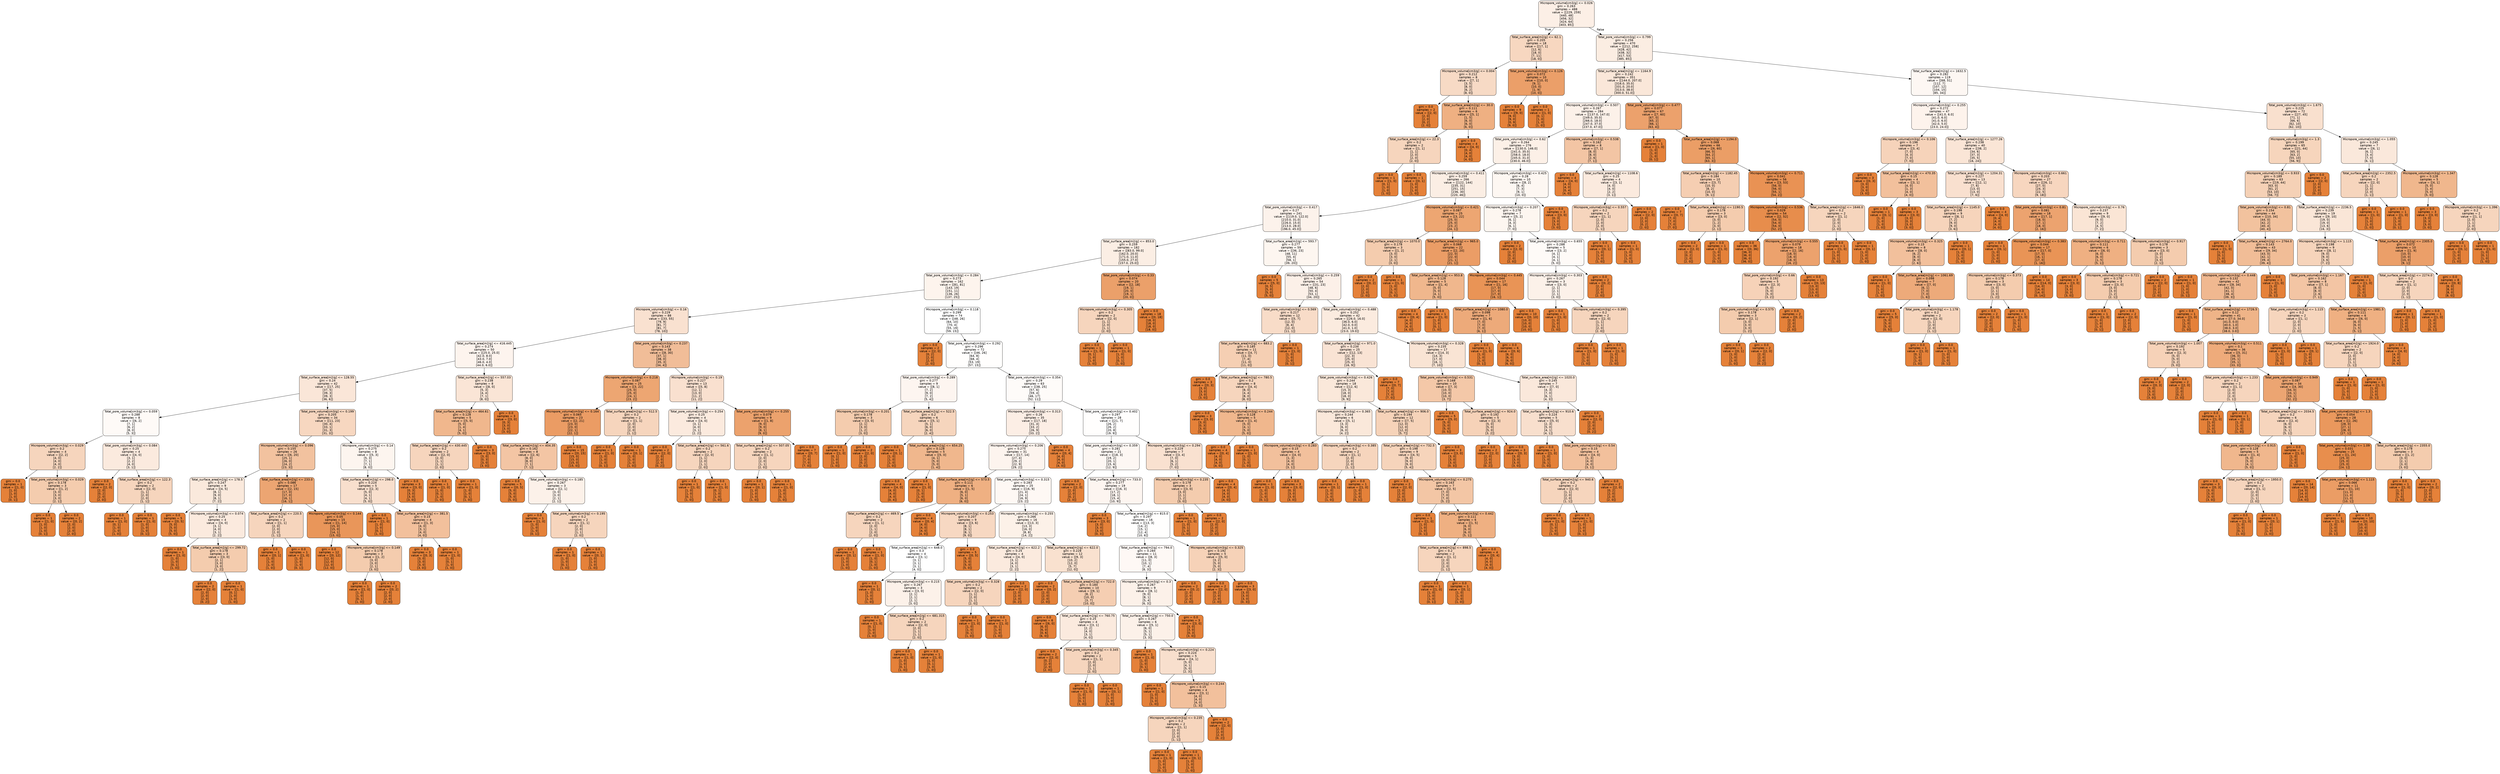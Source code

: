 digraph Tree {
node [shape=box, style="filled, rounded", color="black", fontname="helvetica"] ;
edge [fontname="helvetica"] ;
0 [label="Micropore_volume[cm3/g] <= 0.026\ngini = 0.263\nsamples = 488\nvalue = [[229, 259]\n[440, 48]\n[456, 32]\n[424, 64]\n[403, 85]]", fillcolor="#fcefe6"] ;
1 [label="Total_surface_area[m2/g] <= 62.1\ngini = 0.205\nsamples = 18\nvalue = [[17, 1]\n[12, 6]\n[18, 0]\n[7, 11]\n[18, 0]]", fillcolor="#f7d7c0"] ;
0 -> 1 [labeldistance=2.5, labelangle=45, headlabel="True"] ;
2 [label="Micropore_volume[cm3/g] <= 0.004\ngini = 0.212\nsamples = 8\nvalue = [[7, 1]\n[3, 5]\n[8, 0]\n[6, 2]\n[8, 0]]", fillcolor="#f7dac5"] ;
1 -> 2 ;
3 [label="gini = 0.0\nsamples = 2\nvalue = [[2, 0]\n[2, 0]\n[2, 0]\n[0, 2]\n[2, 0]]", fillcolor="#e58139"] ;
2 -> 3 ;
4 [label="Total_surface_area[m2/g] <= 30.0\ngini = 0.111\nsamples = 6\nvalue = [[5, 1]\n[1, 5]\n[6, 0]\n[6, 0]\n[6, 0]]", fillcolor="#efb082"] ;
2 -> 4 ;
5 [label="Total_surface_area[m2/g] <= 22.3\ngini = 0.2\nsamples = 2\nvalue = [[1, 1]\n[1, 1]\n[2, 0]\n[2, 0]\n[2, 0]]", fillcolor="#f6d5bd"] ;
4 -> 5 ;
6 [label="gini = 0.0\nsamples = 1\nvalue = [[1, 0]\n[0, 1]\n[1, 0]\n[1, 0]\n[1, 0]]", fillcolor="#e58139"] ;
5 -> 6 ;
7 [label="gini = 0.0\nsamples = 1\nvalue = [[0, 1]\n[1, 0]\n[1, 0]\n[1, 0]\n[1, 0]]", fillcolor="#e58139"] ;
5 -> 7 ;
8 [label="gini = 0.0\nsamples = 4\nvalue = [[4, 0]\n[0, 4]\n[4, 0]\n[4, 0]\n[4, 0]]", fillcolor="#e58139"] ;
4 -> 8 ;
9 [label="Total_pore_volume[cm3/g] <= 0.126\ngini = 0.072\nsamples = 10\nvalue = [[10, 0]\n[9, 1]\n[10, 0]\n[1, 9]\n[10, 0]]", fillcolor="#eb9f69"] ;
1 -> 9 ;
10 [label="gini = 0.0\nsamples = 9\nvalue = [[9, 0]\n[9, 0]\n[9, 0]\n[0, 9]\n[9, 0]]", fillcolor="#e58139"] ;
9 -> 10 ;
11 [label="gini = 0.0\nsamples = 1\nvalue = [[1, 0]\n[0, 1]\n[1, 0]\n[1, 0]\n[1, 0]]", fillcolor="#e58139"] ;
9 -> 11 ;
12 [label="Total_pore_volume[cm3/g] <= 0.799\ngini = 0.256\nsamples = 470\nvalue = [[212, 258]\n[428, 42]\n[438, 32]\n[417, 53]\n[385, 85]]", fillcolor="#fbede2"] ;
0 -> 12 [labeldistance=2.5, labelangle=-45, headlabel="False"] ;
13 [label="Total_surface_area[m2/g] <= 1164.9\ngini = 0.242\nsamples = 351\nvalue = [[144.0, 207.0]\n[316.0, 35.0]\n[331.0, 20.0]\n[313.0, 38.0]\n[300.0, 51.0]]", fillcolor="#fae7d9"] ;
12 -> 13 ;
14 [label="Micropore_volume[cm3/g] <= 0.507\ngini = 0.267\nsamples = 284\nvalue = [[137.0, 147.0]\n[249.0, 35.0]\n[266.0, 18.0]\n[247.0, 37.0]\n[237.0, 47.0]]", fillcolor="#fcf1e9"] ;
13 -> 14 ;
15 [label="Total_pore_volume[cm3/g] <= 0.62\ngini = 0.264\nsamples = 276\nvalue = [[130.0, 146.0]\n[241.0, 35.0]\n[258.0, 18.0]\n[245.0, 31.0]\n[230.0, 46.0]]", fillcolor="#fcf0e7"] ;
14 -> 15 ;
16 [label="Micropore_volume[cm3/g] <= 0.411\ngini = 0.259\nsamples = 266\nvalue = [[122, 144]\n[235, 31]\n[251, 15]\n[236, 30]\n[220, 46]]", fillcolor="#fbeee4"] ;
15 -> 16 ;
17 [label="Total_pore_volume[cm3/g] <= 0.417\ngini = 0.27\nsamples = 241\nvalue = [[119.0, 122.0]\n[210.0, 31.0]\n[226.0, 15.0]\n[213.0, 28.0]\n[196.0, 45.0]]", fillcolor="#fcf2eb"] ;
16 -> 17 ;
18 [label="Total_surface_area[m2/g] <= 853.0\ngini = 0.259\nsamples = 182\nvalue = [[83.0, 99.0]\n[162.0, 20.0]\n[171.0, 11.0]\n[155.0, 27.0]\n[157.0, 25.0]]", fillcolor="#fbeee4"] ;
17 -> 18 ;
19 [label="Total_pore_volume[cm3/g] <= 0.284\ngini = 0.273\nsamples = 162\nvalue = [[81, 81]\n[143, 19]\n[151, 11]\n[136, 26]\n[137, 25]]", fillcolor="#fdf4ed"] ;
18 -> 19 ;
20 [label="Micropore_volume[cm3/g] <= 0.16\ngini = 0.229\nsamples = 88\nvalue = [[33, 55]\n[79, 9]\n[81, 7]\n[81, 7]\n[78, 10]]", fillcolor="#f9e1d0"] ;
19 -> 20 ;
21 [label="Total_surface_area[m2/g] <= 416.445\ngini = 0.274\nsamples = 50\nvalue = [[25.0, 25.0]\n[42.0, 8.0]\n[43.0, 7.0]\n[46.0, 4.0]\n[44.0, 6.0]]", fillcolor="#fdf4ee"] ;
20 -> 21 ;
22 [label="Total_surface_area[m2/g] <= 128.55\ngini = 0.24\nsamples = 42\nvalue = [[17, 25]\n[37, 5]\n[39, 3]\n[39, 3]\n[36, 6]]", fillcolor="#fae6d8"] ;
21 -> 22 ;
23 [label="Total_pore_volume[cm3/g] <= 0.059\ngini = 0.288\nsamples = 8\nvalue = [[6, 2]\n[7, 1]\n[6, 2]\n[8, 0]\n[5, 3]]", fillcolor="#fefaf7"] ;
22 -> 23 ;
24 [label="Micropore_volume[cm3/g] <= 0.029\ngini = 0.2\nsamples = 4\nvalue = [[2, 2]\n[4, 0]\n[4, 0]\n[4, 0]\n[2, 2]]", fillcolor="#f6d5bd"] ;
23 -> 24 ;
25 [label="gini = 0.0\nsamples = 1\nvalue = [[1, 0]\n[1, 0]\n[1, 0]\n[1, 0]\n[0, 1]]", fillcolor="#e58139"] ;
24 -> 25 ;
26 [label="Total_pore_volume[cm3/g] <= 0.029\ngini = 0.178\nsamples = 3\nvalue = [[1, 2]\n[3, 0]\n[3, 0]\n[3, 0]\n[2, 1]]", fillcolor="#f4ccae"] ;
24 -> 26 ;
27 [label="gini = 0.0\nsamples = 1\nvalue = [[1, 0]\n[1, 0]\n[1, 0]\n[1, 0]\n[0, 1]]", fillcolor="#e58139"] ;
26 -> 27 ;
28 [label="gini = 0.0\nsamples = 2\nvalue = [[0, 2]\n[2, 0]\n[2, 0]\n[2, 0]\n[2, 0]]", fillcolor="#e58139"] ;
26 -> 28 ;
29 [label="Total_pore_volume[cm3/g] <= 0.084\ngini = 0.25\nsamples = 4\nvalue = [[4, 0]\n[3, 1]\n[2, 2]\n[4, 0]\n[3, 1]]", fillcolor="#fbeade"] ;
23 -> 29 ;
30 [label="gini = 0.0\nsamples = 2\nvalue = [[2, 0]\n[2, 0]\n[0, 2]\n[2, 0]\n[2, 0]]", fillcolor="#e58139"] ;
29 -> 30 ;
31 [label="Total_surface_area[m2/g] <= 122.3\ngini = 0.2\nsamples = 2\nvalue = [[2, 0]\n[1, 1]\n[2, 0]\n[2, 0]\n[1, 1]]", fillcolor="#f6d5bd"] ;
29 -> 31 ;
32 [label="gini = 0.0\nsamples = 1\nvalue = [[1, 0]\n[0, 1]\n[1, 0]\n[1, 0]\n[1, 0]]", fillcolor="#e58139"] ;
31 -> 32 ;
33 [label="gini = 0.0\nsamples = 1\nvalue = [[1, 0]\n[1, 0]\n[1, 0]\n[1, 0]\n[0, 1]]", fillcolor="#e58139"] ;
31 -> 33 ;
34 [label="Total_pore_volume[cm3/g] <= 0.199\ngini = 0.205\nsamples = 34\nvalue = [[11, 23]\n[30, 4]\n[33, 1]\n[31, 3]\n[31, 3]]", fillcolor="#f7d7c0"] ;
22 -> 34 ;
35 [label="Micropore_volume[cm3/g] <= 0.096\ngini = 0.155\nsamples = 26\nvalue = [[6, 20]\n[25, 1]\n[26, 0]\n[24, 2]\n[23, 3]]", fillcolor="#f2c29f"] ;
34 -> 35 ;
36 [label="Total_surface_area[m2/g] <= 178.5\ngini = 0.247\nsamples = 9\nvalue = [[4, 5]\n[8, 1]\n[9, 0]\n[8, 1]\n[7, 2]]", fillcolor="#fae9dc"] ;
35 -> 36 ;
37 [label="gini = 0.0\nsamples = 5\nvalue = [[0, 5]\n[5, 0]\n[5, 0]\n[5, 0]\n[5, 0]]", fillcolor="#e58139"] ;
36 -> 37 ;
38 [label="Micropore_volume[cm3/g] <= 0.074\ngini = 0.25\nsamples = 4\nvalue = [[4, 0]\n[3, 1]\n[4, 0]\n[3, 1]\n[2, 2]]", fillcolor="#fbeade"] ;
36 -> 38 ;
39 [label="gini = 0.0\nsamples = 1\nvalue = [[1, 0]\n[1, 0]\n[1, 0]\n[0, 1]\n[1, 0]]", fillcolor="#e58139"] ;
38 -> 39 ;
40 [label="Total_surface_area[m2/g] <= 299.72\ngini = 0.178\nsamples = 3\nvalue = [[3, 0]\n[2, 1]\n[3, 0]\n[3, 0]\n[1, 2]]", fillcolor="#f4ccae"] ;
38 -> 40 ;
41 [label="gini = 0.0\nsamples = 2\nvalue = [[2, 0]\n[2, 0]\n[2, 0]\n[2, 0]\n[0, 2]]", fillcolor="#e58139"] ;
40 -> 41 ;
42 [label="gini = 0.0\nsamples = 1\nvalue = [[1, 0]\n[0, 1]\n[1, 0]\n[1, 0]\n[1, 0]]", fillcolor="#e58139"] ;
40 -> 42 ;
43 [label="Total_surface_area[m2/g] <= 233.0\ngini = 0.086\nsamples = 17\nvalue = [[2, 15]\n[17, 0]\n[17, 0]\n[16, 1]\n[16, 1]]", fillcolor="#eca572"] ;
35 -> 43 ;
44 [label="Total_surface_area[m2/g] <= 220.5\ngini = 0.2\nsamples = 2\nvalue = [[1, 1]\n[2, 0]\n[2, 0]\n[2, 0]\n[1, 1]]", fillcolor="#f6d5bd"] ;
43 -> 44 ;
45 [label="gini = 0.0\nsamples = 1\nvalue = [[0, 1]\n[1, 0]\n[1, 0]\n[1, 0]\n[1, 0]]", fillcolor="#e58139"] ;
44 -> 45 ;
46 [label="gini = 0.0\nsamples = 1\nvalue = [[1, 0]\n[1, 0]\n[1, 0]\n[1, 0]\n[0, 1]]", fillcolor="#e58139"] ;
44 -> 46 ;
47 [label="Micropore_volume[cm3/g] <= 0.144\ngini = 0.05\nsamples = 15\nvalue = [[1, 14]\n[15, 0]\n[15, 0]\n[14, 1]\n[15, 0]]", fillcolor="#e9965a"] ;
43 -> 47 ;
48 [label="gini = 0.0\nsamples = 12\nvalue = [[0, 12]\n[12, 0]\n[12, 0]\n[12, 0]\n[12, 0]]", fillcolor="#e58139"] ;
47 -> 48 ;
49 [label="Micropore_volume[cm3/g] <= 0.149\ngini = 0.178\nsamples = 3\nvalue = [[1, 2]\n[3, 0]\n[3, 0]\n[2, 1]\n[3, 0]]", fillcolor="#f4ccae"] ;
47 -> 49 ;
50 [label="gini = 0.0\nsamples = 1\nvalue = [[1, 0]\n[1, 0]\n[1, 0]\n[0, 1]\n[1, 0]]", fillcolor="#e58139"] ;
49 -> 50 ;
51 [label="gini = 0.0\nsamples = 2\nvalue = [[0, 2]\n[2, 0]\n[2, 0]\n[2, 0]\n[2, 0]]", fillcolor="#e58139"] ;
49 -> 51 ;
52 [label="Micropore_volume[cm3/g] <= 0.14\ngini = 0.275\nsamples = 8\nvalue = [[5, 3]\n[5, 3]\n[7, 1]\n[7, 1]\n[8, 0]]", fillcolor="#fdf5ef"] ;
34 -> 52 ;
53 [label="Total_surface_area[m2/g] <= 298.0\ngini = 0.224\nsamples = 5\nvalue = [[2, 3]\n[5, 0]\n[4, 1]\n[4, 1]\n[5, 0]]", fillcolor="#f8dfcd"] ;
52 -> 53 ;
54 [label="gini = 0.0\nsamples = 1\nvalue = [[1, 0]\n[1, 0]\n[1, 0]\n[0, 1]\n[1, 0]]", fillcolor="#e58139"] ;
53 -> 54 ;
55 [label="Total_surface_area[m2/g] <= 381.5\ngini = 0.15\nsamples = 4\nvalue = [[1, 3]\n[4, 0]\n[3, 1]\n[4, 0]\n[4, 0]]", fillcolor="#f2c09c"] ;
53 -> 55 ;
56 [label="gini = 0.0\nsamples = 3\nvalue = [[0, 3]\n[3, 0]\n[3, 0]\n[3, 0]\n[3, 0]]", fillcolor="#e58139"] ;
55 -> 56 ;
57 [label="gini = 0.0\nsamples = 1\nvalue = [[1, 0]\n[1, 0]\n[0, 1]\n[1, 0]\n[1, 0]]", fillcolor="#e58139"] ;
55 -> 57 ;
58 [label="gini = 0.0\nsamples = 3\nvalue = [[3, 0]\n[0, 3]\n[3, 0]\n[3, 0]\n[3, 0]]", fillcolor="#e58139"] ;
52 -> 58 ;
59 [label="Total_surface_area[m2/g] <= 557.03\ngini = 0.238\nsamples = 8\nvalue = [[8, 0]\n[5, 3]\n[4, 4]\n[7, 1]\n[8, 0]]", fillcolor="#fae5d6"] ;
21 -> 59 ;
60 [label="Total_surface_area[m2/g] <= 464.61\ngini = 0.128\nsamples = 5\nvalue = [[5, 0]\n[5, 0]\n[1, 4]\n[4, 1]\n[5, 0]]", fillcolor="#f0b78d"] ;
59 -> 60 ;
61 [label="Total_surface_area[m2/g] <= 430.445\ngini = 0.2\nsamples = 2\nvalue = [[2, 0]\n[2, 0]\n[1, 1]\n[1, 1]\n[2, 0]]", fillcolor="#f6d5bd"] ;
60 -> 61 ;
62 [label="gini = 0.0\nsamples = 1\nvalue = [[1, 0]\n[1, 0]\n[0, 1]\n[1, 0]\n[1, 0]]", fillcolor="#e58139"] ;
61 -> 62 ;
63 [label="gini = 0.0\nsamples = 1\nvalue = [[1, 0]\n[1, 0]\n[1, 0]\n[0, 1]\n[1, 0]]", fillcolor="#e58139"] ;
61 -> 63 ;
64 [label="gini = 0.0\nsamples = 3\nvalue = [[3, 0]\n[3, 0]\n[0, 3]\n[3, 0]\n[3, 0]]", fillcolor="#e58139"] ;
60 -> 64 ;
65 [label="gini = 0.0\nsamples = 3\nvalue = [[3, 0]\n[0, 3]\n[3, 0]\n[3, 0]\n[3, 0]]", fillcolor="#e58139"] ;
59 -> 65 ;
66 [label="Total_pore_volume[cm3/g] <= 0.237\ngini = 0.143\nsamples = 38\nvalue = [[8, 30]\n[37, 1]\n[38, 0]\n[35, 3]\n[34, 4]]", fillcolor="#f1bd98"] ;
20 -> 66 ;
67 [label="Micropore_volume[cm3/g] <= 0.218\ngini = 0.087\nsamples = 25\nvalue = [[3, 22]\n[25, 0]\n[25, 0]\n[24, 1]\n[23, 2]]", fillcolor="#eda672"] ;
66 -> 67 ;
68 [label="Micropore_volume[cm3/g] <= 0.164\ngini = 0.065\nsamples = 23\nvalue = [[2, 21]\n[23, 0]\n[23, 0]\n[22, 1]\n[22, 1]]", fillcolor="#eb9c64"] ;
67 -> 68 ;
69 [label="Total_surface_area[m2/g] <= 404.35\ngini = 0.162\nsamples = 8\nvalue = [[2, 6]\n[8, 0]\n[8, 0]\n[7, 1]\n[7, 1]]", fillcolor="#f3c5a4"] ;
68 -> 69 ;
70 [label="gini = 0.0\nsamples = 5\nvalue = [[0, 5]\n[5, 0]\n[5, 0]\n[5, 0]\n[5, 0]]", fillcolor="#e58139"] ;
69 -> 70 ;
71 [label="Total_pore_volume[cm3/g] <= 0.185\ngini = 0.267\nsamples = 3\nvalue = [[2, 1]\n[3, 0]\n[3, 0]\n[2, 1]\n[2, 1]]", fillcolor="#fcf1e9"] ;
69 -> 71 ;
72 [label="gini = 0.0\nsamples = 1\nvalue = [[1, 0]\n[1, 0]\n[1, 0]\n[1, 0]\n[0, 1]]", fillcolor="#e58139"] ;
71 -> 72 ;
73 [label="Total_pore_volume[cm3/g] <= 0.195\ngini = 0.2\nsamples = 2\nvalue = [[1, 1]\n[2, 0]\n[2, 0]\n[1, 1]\n[2, 0]]", fillcolor="#f6d5bd"] ;
71 -> 73 ;
74 [label="gini = 0.0\nsamples = 1\nvalue = [[1, 0]\n[1, 0]\n[1, 0]\n[0, 1]\n[1, 0]]", fillcolor="#e58139"] ;
73 -> 74 ;
75 [label="gini = 0.0\nsamples = 1\nvalue = [[0, 1]\n[1, 0]\n[1, 0]\n[1, 0]\n[1, 0]]", fillcolor="#e58139"] ;
73 -> 75 ;
76 [label="gini = 0.0\nsamples = 15\nvalue = [[0, 15]\n[15, 0]\n[15, 0]\n[15, 0]\n[15, 0]]", fillcolor="#e58139"] ;
68 -> 76 ;
77 [label="Total_surface_area[m2/g] <= 512.5\ngini = 0.2\nsamples = 2\nvalue = [[1, 1]\n[2, 0]\n[2, 0]\n[2, 0]\n[1, 1]]", fillcolor="#f6d5bd"] ;
67 -> 77 ;
78 [label="gini = 0.0\nsamples = 1\nvalue = [[1, 0]\n[1, 0]\n[1, 0]\n[1, 0]\n[0, 1]]", fillcolor="#e58139"] ;
77 -> 78 ;
79 [label="gini = 0.0\nsamples = 1\nvalue = [[0, 1]\n[1, 0]\n[1, 0]\n[1, 0]\n[1, 0]]", fillcolor="#e58139"] ;
77 -> 79 ;
80 [label="Micropore_volume[cm3/g] <= 0.19\ngini = 0.227\nsamples = 13\nvalue = [[5, 8]\n[12, 1]\n[13, 0]\n[11, 2]\n[11, 2]]", fillcolor="#f9e0cf"] ;
66 -> 80 ;
81 [label="Total_pore_volume[cm3/g] <= 0.254\ngini = 0.25\nsamples = 4\nvalue = [[4, 0]\n[3, 1]\n[4, 0]\n[3, 1]\n[2, 2]]", fillcolor="#fbeade"] ;
80 -> 81 ;
82 [label="gini = 0.0\nsamples = 2\nvalue = [[2, 0]\n[2, 0]\n[2, 0]\n[2, 0]\n[0, 2]]", fillcolor="#e58139"] ;
81 -> 82 ;
83 [label="Total_surface_area[m2/g] <= 561.6\ngini = 0.2\nsamples = 2\nvalue = [[2, 0]\n[1, 1]\n[2, 0]\n[1, 1]\n[2, 0]]", fillcolor="#f6d5bd"] ;
81 -> 83 ;
84 [label="gini = 0.0\nsamples = 1\nvalue = [[1, 0]\n[1, 0]\n[1, 0]\n[0, 1]\n[1, 0]]", fillcolor="#e58139"] ;
83 -> 84 ;
85 [label="gini = 0.0\nsamples = 1\nvalue = [[1, 0]\n[0, 1]\n[1, 0]\n[1, 0]\n[1, 0]]", fillcolor="#e58139"] ;
83 -> 85 ;
86 [label="Total_pore_volume[cm3/g] <= 0.255\ngini = 0.079\nsamples = 9\nvalue = [[1, 8]\n[9, 0]\n[9, 0]\n[8, 1]\n[9, 0]]", fillcolor="#eca26d"] ;
80 -> 86 ;
87 [label="Total_surface_area[m2/g] <= 507.05\ngini = 0.2\nsamples = 2\nvalue = [[1, 1]\n[2, 0]\n[2, 0]\n[1, 1]\n[2, 0]]", fillcolor="#f6d5bd"] ;
86 -> 87 ;
88 [label="gini = 0.0\nsamples = 1\nvalue = [[0, 1]\n[1, 0]\n[1, 0]\n[1, 0]\n[1, 0]]", fillcolor="#e58139"] ;
87 -> 88 ;
89 [label="gini = 0.0\nsamples = 1\nvalue = [[1, 0]\n[1, 0]\n[1, 0]\n[0, 1]\n[1, 0]]", fillcolor="#e58139"] ;
87 -> 89 ;
90 [label="gini = 0.0\nsamples = 7\nvalue = [[0, 7]\n[7, 0]\n[7, 0]\n[7, 0]\n[7, 0]]", fillcolor="#e58139"] ;
86 -> 90 ;
91 [label="Micropore_volume[cm3/g] <= 0.118\ngini = 0.299\nsamples = 74\nvalue = [[48, 26]\n[64, 10]\n[70, 4]\n[55, 19]\n[59, 15]]", fillcolor="#ffffff"] ;
19 -> 91 ;
92 [label="gini = 0.0\nsamples = 2\nvalue = [[2, 0]\n[0, 2]\n[2, 0]\n[2, 0]\n[2, 0]]", fillcolor="#e58139"] ;
91 -> 92 ;
93 [label="Total_pore_volume[cm3/g] <= 0.292\ngini = 0.296\nsamples = 72\nvalue = [[46, 26]\n[64, 8]\n[68, 4]\n[53, 19]\n[57, 15]]", fillcolor="#fffefd"] ;
91 -> 93 ;
94 [label="Total_pore_volume[cm3/g] <= 0.289\ngini = 0.277\nsamples = 9\nvalue = [[8, 1]\n[7, 2]\n[9, 0]\n[7, 2]\n[5, 4]]", fillcolor="#fdf5f0"] ;
93 -> 94 ;
95 [label="Micropore_volume[cm3/g] <= 0.201\ngini = 0.178\nsamples = 3\nvalue = [[3, 0]\n[2, 1]\n[3, 0]\n[1, 2]\n[3, 0]]", fillcolor="#f4ccae"] ;
94 -> 95 ;
96 [label="gini = 0.0\nsamples = 1\nvalue = [[1, 0]\n[0, 1]\n[1, 0]\n[1, 0]\n[1, 0]]", fillcolor="#e58139"] ;
95 -> 96 ;
97 [label="gini = 0.0\nsamples = 2\nvalue = [[2, 0]\n[2, 0]\n[2, 0]\n[0, 2]\n[2, 0]]", fillcolor="#e58139"] ;
95 -> 97 ;
98 [label="Total_surface_area[m2/g] <= 522.5\ngini = 0.2\nsamples = 6\nvalue = [[5, 1]\n[5, 1]\n[6, 0]\n[6, 0]\n[2, 4]]", fillcolor="#f6d5bd"] ;
94 -> 98 ;
99 [label="gini = 0.0\nsamples = 1\nvalue = [[0, 1]\n[1, 0]\n[1, 0]\n[1, 0]\n[1, 0]]", fillcolor="#e58139"] ;
98 -> 99 ;
100 [label="Total_surface_area[m2/g] <= 654.25\ngini = 0.128\nsamples = 5\nvalue = [[5, 0]\n[4, 1]\n[5, 0]\n[5, 0]\n[1, 4]]", fillcolor="#f0b78d"] ;
98 -> 100 ;
101 [label="gini = 0.0\nsamples = 4\nvalue = [[4, 0]\n[4, 0]\n[4, 0]\n[4, 0]\n[0, 4]]", fillcolor="#e58139"] ;
100 -> 101 ;
102 [label="gini = 0.0\nsamples = 1\nvalue = [[1, 0]\n[0, 1]\n[1, 0]\n[1, 0]\n[1, 0]]", fillcolor="#e58139"] ;
100 -> 102 ;
103 [label="Total_pore_volume[cm3/g] <= 0.354\ngini = 0.29\nsamples = 63\nvalue = [[38, 25]\n[57, 6]\n[59, 4]\n[46, 17]\n[52, 11]]", fillcolor="#fefbf9"] ;
93 -> 103 ;
104 [label="Micropore_volume[cm3/g] <= 0.313\ngini = 0.26\nsamples = 35\nvalue = [[17, 18]\n[31, 4]\n[33, 2]\n[26, 9]\n[33, 2]]", fillcolor="#fceee5"] ;
103 -> 104 ;
105 [label="Micropore_volume[cm3/g] <= 0.206\ngini = 0.275\nsamples = 31\nvalue = [[17, 14]\n[27, 4]\n[29, 2]\n[22, 9]\n[29, 2]]", fillcolor="#fdf4ee"] ;
104 -> 105 ;
106 [label="Total_surface_area[m2/g] <= 573.5\ngini = 0.111\nsamples = 6\nvalue = [[1, 5]\n[6, 0]\n[5, 1]\n[6, 0]\n[6, 0]]", fillcolor="#efb082"] ;
105 -> 106 ;
107 [label="Total_surface_area[m2/g] <= 469.5\ngini = 0.2\nsamples = 2\nvalue = [[1, 1]\n[2, 0]\n[1, 1]\n[2, 0]\n[2, 0]]", fillcolor="#f6d5bd"] ;
106 -> 107 ;
108 [label="gini = 0.0\nsamples = 1\nvalue = [[0, 1]\n[1, 0]\n[1, 0]\n[1, 0]\n[1, 0]]", fillcolor="#e58139"] ;
107 -> 108 ;
109 [label="gini = 0.0\nsamples = 1\nvalue = [[1, 0]\n[1, 0]\n[0, 1]\n[1, 0]\n[1, 0]]", fillcolor="#e58139"] ;
107 -> 109 ;
110 [label="gini = 0.0\nsamples = 4\nvalue = [[0, 4]\n[4, 0]\n[4, 0]\n[4, 0]\n[4, 0]]", fillcolor="#e58139"] ;
106 -> 110 ;
111 [label="Total_pore_volume[cm3/g] <= 0.315\ngini = 0.283\nsamples = 25\nvalue = [[16, 9]\n[21, 4]\n[24, 1]\n[16, 9]\n[23, 2]]", fillcolor="#fef8f4"] ;
105 -> 111 ;
112 [label="Micropore_volume[cm3/g] <= 0.253\ngini = 0.207\nsamples = 9\nvalue = [[3, 6]\n[8, 1]\n[8, 1]\n[8, 1]\n[9, 0]]", fillcolor="#f7d8c2"] ;
111 -> 112 ;
113 [label="Total_surface_area[m2/g] <= 648.0\ngini = 0.3\nsamples = 4\nvalue = [[3, 1]\n[3, 1]\n[3, 1]\n[3, 1]\n[4, 0]]", fillcolor="#ffffff"] ;
112 -> 113 ;
114 [label="gini = 0.0\nsamples = 1\nvalue = [[0, 1]\n[1, 0]\n[1, 0]\n[1, 0]\n[1, 0]]", fillcolor="#e58139"] ;
113 -> 114 ;
115 [label="Micropore_volume[cm3/g] <= 0.215\ngini = 0.267\nsamples = 3\nvalue = [[3, 0]\n[2, 1]\n[2, 1]\n[2, 1]\n[3, 0]]", fillcolor="#fcf1e9"] ;
113 -> 115 ;
116 [label="gini = 0.0\nsamples = 1\nvalue = [[1, 0]\n[0, 1]\n[1, 0]\n[1, 0]\n[1, 0]]", fillcolor="#e58139"] ;
115 -> 116 ;
117 [label="Total_surface_area[m2/g] <= 681.315\ngini = 0.2\nsamples = 2\nvalue = [[2, 0]\n[2, 0]\n[1, 1]\n[1, 1]\n[2, 0]]", fillcolor="#f6d5bd"] ;
115 -> 117 ;
118 [label="gini = 0.0\nsamples = 1\nvalue = [[1, 0]\n[1, 0]\n[1, 0]\n[0, 1]\n[1, 0]]", fillcolor="#e58139"] ;
117 -> 118 ;
119 [label="gini = 0.0\nsamples = 1\nvalue = [[1, 0]\n[1, 0]\n[0, 1]\n[1, 0]\n[1, 0]]", fillcolor="#e58139"] ;
117 -> 119 ;
120 [label="gini = 0.0\nsamples = 5\nvalue = [[0, 5]\n[5, 0]\n[5, 0]\n[5, 0]\n[5, 0]]", fillcolor="#e58139"] ;
112 -> 120 ;
121 [label="Micropore_volume[cm3/g] <= 0.255\ngini = 0.266\nsamples = 16\nvalue = [[13, 3]\n[13, 3]\n[16, 0]\n[8, 8]\n[14, 2]]", fillcolor="#fcf1e8"] ;
111 -> 121 ;
122 [label="Total_surface_area[m2/g] <= 622.2\ngini = 0.25\nsamples = 4\nvalue = [[4, 0]\n[3, 1]\n[4, 0]\n[3, 1]\n[2, 2]]", fillcolor="#fbeade"] ;
121 -> 122 ;
123 [label="Total_pore_volume[cm3/g] <= 0.328\ngini = 0.2\nsamples = 2\nvalue = [[2, 0]\n[1, 1]\n[2, 0]\n[1, 1]\n[2, 0]]", fillcolor="#f6d5bd"] ;
122 -> 123 ;
124 [label="gini = 0.0\nsamples = 1\nvalue = [[1, 0]\n[1, 0]\n[1, 0]\n[0, 1]\n[1, 0]]", fillcolor="#e58139"] ;
123 -> 124 ;
125 [label="gini = 0.0\nsamples = 1\nvalue = [[1, 0]\n[0, 1]\n[1, 0]\n[1, 0]\n[1, 0]]", fillcolor="#e58139"] ;
123 -> 125 ;
126 [label="gini = 0.0\nsamples = 2\nvalue = [[2, 0]\n[2, 0]\n[2, 0]\n[2, 0]\n[0, 2]]", fillcolor="#e58139"] ;
122 -> 126 ;
127 [label="Total_surface_area[m2/g] <= 622.0\ngini = 0.228\nsamples = 12\nvalue = [[9, 3]\n[10, 2]\n[12, 0]\n[5, 7]\n[12, 0]]", fillcolor="#f9e1cf"] ;
121 -> 127 ;
128 [label="gini = 0.0\nsamples = 2\nvalue = [[0, 2]\n[2, 0]\n[2, 0]\n[2, 0]\n[2, 0]]", fillcolor="#e58139"] ;
127 -> 128 ;
129 [label="Total_surface_area[m2/g] <= 722.0\ngini = 0.184\nsamples = 10\nvalue = [[9, 1]\n[8, 2]\n[10, 0]\n[3, 7]\n[10, 0]]", fillcolor="#f5ceb2"] ;
127 -> 129 ;
130 [label="gini = 0.0\nsamples = 6\nvalue = [[6, 0]\n[6, 0]\n[6, 0]\n[0, 6]\n[6, 0]]", fillcolor="#e58139"] ;
129 -> 130 ;
131 [label="Total_surface_area[m2/g] <= 760.75\ngini = 0.25\nsamples = 4\nvalue = [[3, 1]\n[2, 2]\n[4, 0]\n[3, 1]\n[4, 0]]", fillcolor="#fbeade"] ;
129 -> 131 ;
132 [label="gini = 0.0\nsamples = 2\nvalue = [[2, 0]\n[0, 2]\n[2, 0]\n[2, 0]\n[2, 0]]", fillcolor="#e58139"] ;
131 -> 132 ;
133 [label="Total_pore_volume[cm3/g] <= 0.345\ngini = 0.2\nsamples = 2\nvalue = [[1, 1]\n[2, 0]\n[2, 0]\n[1, 1]\n[2, 0]]", fillcolor="#f6d5bd"] ;
131 -> 133 ;
134 [label="gini = 0.0\nsamples = 1\nvalue = [[1, 0]\n[1, 0]\n[1, 0]\n[0, 1]\n[1, 0]]", fillcolor="#e58139"] ;
133 -> 134 ;
135 [label="gini = 0.0\nsamples = 1\nvalue = [[0, 1]\n[1, 0]\n[1, 0]\n[1, 0]\n[1, 0]]", fillcolor="#e58139"] ;
133 -> 135 ;
136 [label="gini = 0.0\nsamples = 4\nvalue = [[0, 4]\n[4, 0]\n[4, 0]\n[4, 0]\n[4, 0]]", fillcolor="#e58139"] ;
104 -> 136 ;
137 [label="Total_pore_volume[cm3/g] <= 0.402\ngini = 0.297\nsamples = 28\nvalue = [[21, 7]\n[26, 2]\n[26, 2]\n[20, 8]\n[19, 9]]", fillcolor="#fffefd"] ;
103 -> 137 ;
138 [label="Total_pore_volume[cm3/g] <= 0.359\ngini = 0.281\nsamples = 21\nvalue = [[18, 3]\n[19, 2]\n[20, 1]\n[15, 6]\n[12, 9]]", fillcolor="#fdf7f3"] ;
137 -> 138 ;
139 [label="gini = 0.0\nsamples = 2\nvalue = [[2, 0]\n[2, 0]\n[2, 0]\n[0, 2]\n[2, 0]]", fillcolor="#e58139"] ;
138 -> 139 ;
140 [label="Total_surface_area[m2/g] <= 733.0\ngini = 0.277\nsamples = 19\nvalue = [[16, 3]\n[17, 2]\n[18, 1]\n[15, 4]\n[10, 9]]", fillcolor="#fdf5f0"] ;
138 -> 140 ;
141 [label="gini = 0.0\nsamples = 3\nvalue = [[3, 0]\n[3, 0]\n[3, 0]\n[3, 0]\n[0, 3]]", fillcolor="#e58139"] ;
140 -> 141 ;
142 [label="Total_surface_area[m2/g] <= 815.0\ngini = 0.297\nsamples = 16\nvalue = [[13, 3]\n[14, 2]\n[15, 1]\n[12, 4]\n[10, 6]]", fillcolor="#fffefd"] ;
140 -> 142 ;
143 [label="Total_surface_area[m2/g] <= 794.0\ngini = 0.284\nsamples = 11\nvalue = [[8, 3]\n[11, 0]\n[10, 1]\n[7, 4]\n[8, 3]]", fillcolor="#fef8f5"] ;
142 -> 143 ;
144 [label="Micropore_volume[cm3/g] <= 0.3\ngini = 0.267\nsamples = 9\nvalue = [[8, 1]\n[9, 0]\n[8, 1]\n[5, 4]\n[6, 3]]", fillcolor="#fcf1e9"] ;
143 -> 144 ;
145 [label="Total_surface_area[m2/g] <= 750.0\ngini = 0.267\nsamples = 6\nvalue = [[5, 1]\n[6, 0]\n[5, 1]\n[5, 1]\n[3, 3]]", fillcolor="#fcf1e9"] ;
144 -> 145 ;
146 [label="gini = 0.0\nsamples = 1\nvalue = [[1, 0]\n[1, 0]\n[1, 0]\n[0, 1]\n[1, 0]]", fillcolor="#e58139"] ;
145 -> 146 ;
147 [label="Micropore_volume[cm3/g] <= 0.224\ngini = 0.224\nsamples = 5\nvalue = [[4, 1]\n[5, 0]\n[4, 1]\n[5, 0]\n[2, 3]]", fillcolor="#f8dfcd"] ;
145 -> 147 ;
148 [label="gini = 0.0\nsamples = 1\nvalue = [[1, 0]\n[1, 0]\n[0, 1]\n[1, 0]\n[1, 0]]", fillcolor="#e58139"] ;
147 -> 148 ;
149 [label="Micropore_volume[cm3/g] <= 0.244\ngini = 0.15\nsamples = 4\nvalue = [[3, 1]\n[4, 0]\n[4, 0]\n[4, 0]\n[1, 3]]", fillcolor="#f2c09c"] ;
147 -> 149 ;
150 [label="Micropore_volume[cm3/g] <= 0.235\ngini = 0.2\nsamples = 2\nvalue = [[1, 1]\n[2, 0]\n[2, 0]\n[2, 0]\n[1, 1]]", fillcolor="#f6d5bd"] ;
149 -> 150 ;
151 [label="gini = 0.0\nsamples = 1\nvalue = [[1, 0]\n[1, 0]\n[1, 0]\n[1, 0]\n[0, 1]]", fillcolor="#e58139"] ;
150 -> 151 ;
152 [label="gini = 0.0\nsamples = 1\nvalue = [[0, 1]\n[1, 0]\n[1, 0]\n[1, 0]\n[1, 0]]", fillcolor="#e58139"] ;
150 -> 152 ;
153 [label="gini = 0.0\nsamples = 2\nvalue = [[2, 0]\n[2, 0]\n[2, 0]\n[2, 0]\n[0, 2]]", fillcolor="#e58139"] ;
149 -> 153 ;
154 [label="gini = 0.0\nsamples = 3\nvalue = [[3, 0]\n[3, 0]\n[3, 0]\n[0, 3]\n[3, 0]]", fillcolor="#e58139"] ;
144 -> 154 ;
155 [label="gini = 0.0\nsamples = 2\nvalue = [[0, 2]\n[2, 0]\n[2, 0]\n[2, 0]\n[2, 0]]", fillcolor="#e58139"] ;
143 -> 155 ;
156 [label="Micropore_volume[cm3/g] <= 0.325\ngini = 0.192\nsamples = 5\nvalue = [[5, 0]\n[3, 2]\n[5, 0]\n[5, 0]\n[2, 3]]", fillcolor="#f6d2b8"] ;
142 -> 156 ;
157 [label="gini = 0.0\nsamples = 2\nvalue = [[2, 0]\n[0, 2]\n[2, 0]\n[2, 0]\n[2, 0]]", fillcolor="#e58139"] ;
156 -> 157 ;
158 [label="gini = 0.0\nsamples = 3\nvalue = [[3, 0]\n[3, 0]\n[3, 0]\n[3, 0]\n[0, 3]]", fillcolor="#e58139"] ;
156 -> 158 ;
159 [label="Micropore_volume[cm3/g] <= 0.294\ngini = 0.229\nsamples = 7\nvalue = [[3, 4]\n[7, 0]\n[6, 1]\n[5, 2]\n[7, 0]]", fillcolor="#f9e1d0"] ;
137 -> 159 ;
160 [label="Micropore_volume[cm3/g] <= 0.235\ngini = 0.178\nsamples = 3\nvalue = [[3, 0]\n[3, 0]\n[2, 1]\n[1, 2]\n[3, 0]]", fillcolor="#f4ccae"] ;
159 -> 160 ;
161 [label="gini = 0.0\nsamples = 1\nvalue = [[1, 0]\n[1, 0]\n[0, 1]\n[1, 0]\n[1, 0]]", fillcolor="#e58139"] ;
160 -> 161 ;
162 [label="gini = 0.0\nsamples = 2\nvalue = [[2, 0]\n[2, 0]\n[2, 0]\n[0, 2]\n[2, 0]]", fillcolor="#e58139"] ;
160 -> 162 ;
163 [label="gini = 0.0\nsamples = 4\nvalue = [[0, 4]\n[4, 0]\n[4, 0]\n[4, 0]\n[4, 0]]", fillcolor="#e58139"] ;
159 -> 163 ;
164 [label="Total_pore_volume[cm3/g] <= 0.33\ngini = 0.074\nsamples = 20\nvalue = [[2, 18]\n[19, 1]\n[20, 0]\n[19, 1]\n[20, 0]]", fillcolor="#eba06a"] ;
18 -> 164 ;
165 [label="Micropore_volume[cm3/g] <= 0.305\ngini = 0.2\nsamples = 2\nvalue = [[2, 0]\n[1, 1]\n[2, 0]\n[1, 1]\n[2, 0]]", fillcolor="#f6d5bd"] ;
164 -> 165 ;
166 [label="gini = 0.0\nsamples = 1\nvalue = [[1, 0]\n[0, 1]\n[1, 0]\n[1, 0]\n[1, 0]]", fillcolor="#e58139"] ;
165 -> 166 ;
167 [label="gini = 0.0\nsamples = 1\nvalue = [[1, 0]\n[1, 0]\n[1, 0]\n[0, 1]\n[1, 0]]", fillcolor="#e58139"] ;
165 -> 167 ;
168 [label="gini = 0.0\nsamples = 18\nvalue = [[0, 18]\n[18, 0]\n[18, 0]\n[18, 0]\n[18, 0]]", fillcolor="#e58139"] ;
164 -> 168 ;
169 [label="Total_surface_area[m2/g] <= 593.7\ngini = 0.277\nsamples = 59\nvalue = [[36, 23]\n[48, 11]\n[55, 4]\n[58, 1]\n[39, 20]]", fillcolor="#fdf6f0"] ;
17 -> 169 ;
170 [label="gini = 0.0\nsamples = 5\nvalue = [[5, 0]\n[0, 5]\n[5, 0]\n[5, 0]\n[5, 0]]", fillcolor="#e58139"] ;
169 -> 170 ;
171 [label="Micropore_volume[cm3/g] <= 0.259\ngini = 0.265\nsamples = 54\nvalue = [[31, 23]\n[48, 6]\n[50, 4]\n[53, 1]\n[34, 20]]", fillcolor="#fcf0e8"] ;
169 -> 171 ;
172 [label="Total_pore_volume[cm3/g] <= 0.569\ngini = 0.217\nsamples = 12\nvalue = [[5, 7]\n[12, 0]\n[8, 4]\n[12, 0]\n[11, 1]]", fillcolor="#f8dcc8"] ;
171 -> 172 ;
173 [label="Total_surface_area[m2/g] <= 683.2\ngini = 0.185\nsamples = 11\nvalue = [[4, 7]\n[11, 0]\n[7, 4]\n[11, 0]\n[11, 0]]", fillcolor="#f5cfb3"] ;
172 -> 173 ;
174 [label="gini = 0.0\nsamples = 3\nvalue = [[0, 3]\n[3, 0]\n[3, 0]\n[3, 0]\n[3, 0]]", fillcolor="#e58139"] ;
173 -> 174 ;
175 [label="Total_surface_area[m2/g] <= 780.5\ngini = 0.2\nsamples = 8\nvalue = [[4, 4]\n[8, 0]\n[4, 4]\n[8, 0]\n[8, 0]]", fillcolor="#f6d5bd"] ;
173 -> 175 ;
176 [label="gini = 0.0\nsamples = 3\nvalue = [[3, 0]\n[3, 0]\n[0, 3]\n[3, 0]\n[3, 0]]", fillcolor="#e58139"] ;
175 -> 176 ;
177 [label="Micropore_volume[cm3/g] <= 0.244\ngini = 0.128\nsamples = 5\nvalue = [[1, 4]\n[5, 0]\n[4, 1]\n[5, 0]\n[5, 0]]", fillcolor="#f0b78d"] ;
175 -> 177 ;
178 [label="gini = 0.0\nsamples = 4\nvalue = [[0, 4]\n[4, 0]\n[4, 0]\n[4, 0]\n[4, 0]]", fillcolor="#e58139"] ;
177 -> 178 ;
179 [label="gini = 0.0\nsamples = 1\nvalue = [[1, 0]\n[1, 0]\n[0, 1]\n[1, 0]\n[1, 0]]", fillcolor="#e58139"] ;
177 -> 179 ;
180 [label="gini = 0.0\nsamples = 1\nvalue = [[1, 0]\n[1, 0]\n[1, 0]\n[1, 0]\n[0, 1]]", fillcolor="#e58139"] ;
172 -> 180 ;
181 [label="Total_pore_volume[cm3/g] <= 0.488\ngini = 0.252\nsamples = 42\nvalue = [[26.0, 16.0]\n[36.0, 6.0]\n[42.0, 0.0]\n[41.0, 1.0]\n[23.0, 19.0]]", fillcolor="#fbebdf"] ;
171 -> 181 ;
182 [label="Total_surface_area[m2/g] <= 971.0\ngini = 0.234\nsamples = 25\nvalue = [[12, 13]\n[22, 3]\n[25, 0]\n[25, 0]\n[16, 9]]", fillcolor="#f9e3d4"] ;
181 -> 182 ;
183 [label="Total_pore_volume[cm3/g] <= 0.426\ngini = 0.244\nsamples = 18\nvalue = [[12, 6]\n[15, 3]\n[18, 0]\n[18, 0]\n[9, 9]]", fillcolor="#fae8da"] ;
182 -> 183 ;
184 [label="Micropore_volume[cm3/g] <= 0.365\ngini = 0.244\nsamples = 6\nvalue = [[5, 1]\n[3, 3]\n[6, 0]\n[6, 0]\n[4, 2]]", fillcolor="#fae8da"] ;
183 -> 184 ;
185 [label="Micropore_volume[cm3/g] <= 0.283\ngini = 0.15\nsamples = 4\nvalue = [[4, 0]\n[1, 3]\n[4, 0]\n[4, 0]\n[3, 1]]", fillcolor="#f2c09c"] ;
184 -> 185 ;
186 [label="gini = 0.0\nsamples = 1\nvalue = [[1, 0]\n[1, 0]\n[1, 0]\n[1, 0]\n[0, 1]]", fillcolor="#e58139"] ;
185 -> 186 ;
187 [label="gini = 0.0\nsamples = 3\nvalue = [[3, 0]\n[0, 3]\n[3, 0]\n[3, 0]\n[3, 0]]", fillcolor="#e58139"] ;
185 -> 187 ;
188 [label="Micropore_volume[cm3/g] <= 0.385\ngini = 0.2\nsamples = 2\nvalue = [[1, 1]\n[2, 0]\n[2, 0]\n[2, 0]\n[1, 1]]", fillcolor="#f6d5bd"] ;
184 -> 188 ;
189 [label="gini = 0.0\nsamples = 1\nvalue = [[0, 1]\n[1, 0]\n[1, 0]\n[1, 0]\n[1, 0]]", fillcolor="#e58139"] ;
188 -> 189 ;
190 [label="gini = 0.0\nsamples = 1\nvalue = [[1, 0]\n[1, 0]\n[1, 0]\n[1, 0]\n[0, 1]]", fillcolor="#e58139"] ;
188 -> 190 ;
191 [label="Total_surface_area[m2/g] <= 906.0\ngini = 0.194\nsamples = 12\nvalue = [[7, 5]\n[12, 0]\n[12, 0]\n[12, 0]\n[5, 7]]", fillcolor="#f6d3b9"] ;
183 -> 191 ;
192 [label="Total_surface_area[m2/g] <= 732.5\ngini = 0.198\nsamples = 9\nvalue = [[4, 5]\n[9, 0]\n[9, 0]\n[9, 0]\n[5, 4]]", fillcolor="#f6d4bb"] ;
191 -> 192 ;
193 [label="gini = 0.0\nsamples = 2\nvalue = [[2, 0]\n[2, 0]\n[2, 0]\n[2, 0]\n[0, 2]]", fillcolor="#e58139"] ;
192 -> 193 ;
194 [label="Micropore_volume[cm3/g] <= 0.275\ngini = 0.163\nsamples = 7\nvalue = [[2, 5]\n[7, 0]\n[7, 0]\n[7, 0]\n[5, 2]]", fillcolor="#f3c6a5"] ;
192 -> 194 ;
195 [label="gini = 0.0\nsamples = 1\nvalue = [[1, 0]\n[1, 0]\n[1, 0]\n[1, 0]\n[0, 1]]", fillcolor="#e58139"] ;
194 -> 195 ;
196 [label="Total_pore_volume[cm3/g] <= 0.442\ngini = 0.111\nsamples = 6\nvalue = [[1, 5]\n[6, 0]\n[6, 0]\n[6, 0]\n[5, 1]]", fillcolor="#efb082"] ;
194 -> 196 ;
197 [label="Total_surface_area[m2/g] <= 898.5\ngini = 0.2\nsamples = 2\nvalue = [[1, 1]\n[2, 0]\n[2, 0]\n[2, 0]\n[1, 1]]", fillcolor="#f6d5bd"] ;
196 -> 197 ;
198 [label="gini = 0.0\nsamples = 1\nvalue = [[1, 0]\n[1, 0]\n[1, 0]\n[1, 0]\n[0, 1]]", fillcolor="#e58139"] ;
197 -> 198 ;
199 [label="gini = 0.0\nsamples = 1\nvalue = [[0, 1]\n[1, 0]\n[1, 0]\n[1, 0]\n[1, 0]]", fillcolor="#e58139"] ;
197 -> 199 ;
200 [label="gini = 0.0\nsamples = 4\nvalue = [[0, 4]\n[4, 0]\n[4, 0]\n[4, 0]\n[4, 0]]", fillcolor="#e58139"] ;
196 -> 200 ;
201 [label="gini = 0.0\nsamples = 3\nvalue = [[3, 0]\n[3, 0]\n[3, 0]\n[3, 0]\n[0, 3]]", fillcolor="#e58139"] ;
191 -> 201 ;
202 [label="gini = 0.0\nsamples = 7\nvalue = [[0, 7]\n[7, 0]\n[7, 0]\n[7, 0]\n[7, 0]]", fillcolor="#e58139"] ;
182 -> 202 ;
203 [label="Micropore_volume[cm3/g] <= 0.328\ngini = 0.235\nsamples = 17\nvalue = [[14, 3]\n[14, 3]\n[17, 0]\n[16, 1]\n[7, 10]]", fillcolor="#f9e4d4"] ;
181 -> 203 ;
204 [label="Total_pore_volume[cm3/g] <= 0.531\ngini = 0.168\nsamples = 10\nvalue = [[7, 3]\n[10, 0]\n[10, 0]\n[10, 0]\n[3, 7]]", fillcolor="#f4c8a8"] ;
203 -> 204 ;
205 [label="gini = 0.0\nsamples = 5\nvalue = [[5, 0]\n[5, 0]\n[5, 0]\n[5, 0]\n[0, 5]]", fillcolor="#e58139"] ;
204 -> 205 ;
206 [label="Total_surface_area[m2/g] <= 924.0\ngini = 0.192\nsamples = 5\nvalue = [[2, 3]\n[5, 0]\n[5, 0]\n[5, 0]\n[3, 2]]", fillcolor="#f6d2b8"] ;
204 -> 206 ;
207 [label="gini = 0.0\nsamples = 2\nvalue = [[2, 0]\n[2, 0]\n[2, 0]\n[2, 0]\n[0, 2]]", fillcolor="#e58139"] ;
206 -> 207 ;
208 [label="gini = 0.0\nsamples = 3\nvalue = [[0, 3]\n[3, 0]\n[3, 0]\n[3, 0]\n[3, 0]]", fillcolor="#e58139"] ;
206 -> 208 ;
209 [label="Total_surface_area[m2/g] <= 1020.0\ngini = 0.245\nsamples = 7\nvalue = [[7, 0]\n[4, 3]\n[7, 0]\n[6, 1]\n[4, 3]]", fillcolor="#fae8db"] ;
203 -> 209 ;
210 [label="Total_surface_area[m2/g] <= 910.6\ngini = 0.224\nsamples = 5\nvalue = [[5, 0]\n[2, 3]\n[5, 0]\n[4, 1]\n[4, 1]]", fillcolor="#f8dfcd"] ;
209 -> 210 ;
211 [label="gini = 0.0\nsamples = 1\nvalue = [[1, 0]\n[1, 0]\n[1, 0]\n[0, 1]\n[1, 0]]", fillcolor="#e58139"] ;
210 -> 211 ;
212 [label="Total_pore_volume[cm3/g] <= 0.54\ngini = 0.15\nsamples = 4\nvalue = [[4, 0]\n[1, 3]\n[4, 0]\n[4, 0]\n[3, 1]]", fillcolor="#f2c09c"] ;
210 -> 212 ;
213 [label="Total_surface_area[m2/g] <= 940.6\ngini = 0.2\nsamples = 2\nvalue = [[2, 0]\n[1, 1]\n[2, 0]\n[2, 0]\n[1, 1]]", fillcolor="#f6d5bd"] ;
212 -> 213 ;
214 [label="gini = 0.0\nsamples = 1\nvalue = [[1, 0]\n[0, 1]\n[1, 0]\n[1, 0]\n[1, 0]]", fillcolor="#e58139"] ;
213 -> 214 ;
215 [label="gini = 0.0\nsamples = 1\nvalue = [[1, 0]\n[1, 0]\n[1, 0]\n[1, 0]\n[0, 1]]", fillcolor="#e58139"] ;
213 -> 215 ;
216 [label="gini = 0.0\nsamples = 2\nvalue = [[2, 0]\n[0, 2]\n[2, 0]\n[2, 0]\n[2, 0]]", fillcolor="#e58139"] ;
212 -> 216 ;
217 [label="gini = 0.0\nsamples = 2\nvalue = [[2, 0]\n[2, 0]\n[2, 0]\n[2, 0]\n[0, 2]]", fillcolor="#e58139"] ;
209 -> 217 ;
218 [label="Micropore_volume[cm3/g] <= 0.421\ngini = 0.087\nsamples = 25\nvalue = [[3, 22]\n[25, 0]\n[25, 0]\n[23, 2]\n[24, 1]]", fillcolor="#eda672"] ;
16 -> 218 ;
219 [label="Total_surface_area[m2/g] <= 1070.0\ngini = 0.178\nsamples = 3\nvalue = [[1, 2]\n[3, 0]\n[3, 0]\n[2, 1]\n[3, 0]]", fillcolor="#f4ccae"] ;
218 -> 219 ;
220 [label="gini = 0.0\nsamples = 2\nvalue = [[0, 2]\n[2, 0]\n[2, 0]\n[2, 0]\n[2, 0]]", fillcolor="#e58139"] ;
219 -> 220 ;
221 [label="gini = 0.0\nsamples = 1\nvalue = [[1, 0]\n[1, 0]\n[1, 0]\n[0, 1]\n[1, 0]]", fillcolor="#e58139"] ;
219 -> 221 ;
222 [label="Total_surface_area[m2/g] <= 965.0\ngini = 0.068\nsamples = 22\nvalue = [[2, 20]\n[22, 0]\n[22, 0]\n[21, 1]\n[21, 1]]", fillcolor="#eb9d66"] ;
218 -> 222 ;
223 [label="Total_surface_area[m2/g] <= 953.8\ngini = 0.128\nsamples = 5\nvalue = [[1, 4]\n[5, 0]\n[5, 0]\n[4, 1]\n[5, 0]]", fillcolor="#f0b78d"] ;
222 -> 223 ;
224 [label="gini = 0.0\nsamples = 4\nvalue = [[0, 4]\n[4, 0]\n[4, 0]\n[4, 0]\n[4, 0]]", fillcolor="#e58139"] ;
223 -> 224 ;
225 [label="gini = 0.0\nsamples = 1\nvalue = [[1, 0]\n[1, 0]\n[1, 0]\n[0, 1]\n[1, 0]]", fillcolor="#e58139"] ;
223 -> 225 ;
226 [label="Micropore_volume[cm3/g] <= 0.445\ngini = 0.044\nsamples = 17\nvalue = [[1, 16]\n[17, 0]\n[17, 0]\n[17, 0]\n[16, 1]]", fillcolor="#e99456"] ;
222 -> 226 ;
227 [label="Total_surface_area[m2/g] <= 1080.0\ngini = 0.098\nsamples = 7\nvalue = [[1, 6]\n[7, 0]\n[7, 0]\n[7, 0]\n[6, 1]]", fillcolor="#edaa7a"] ;
226 -> 227 ;
228 [label="gini = 0.0\nsamples = 1\nvalue = [[1, 0]\n[1, 0]\n[1, 0]\n[1, 0]\n[0, 1]]", fillcolor="#e58139"] ;
227 -> 228 ;
229 [label="gini = 0.0\nsamples = 6\nvalue = [[0, 6]\n[6, 0]\n[6, 0]\n[6, 0]\n[6, 0]]", fillcolor="#e58139"] ;
227 -> 229 ;
230 [label="gini = 0.0\nsamples = 10\nvalue = [[0, 10]\n[10, 0]\n[10, 0]\n[10, 0]\n[10, 0]]", fillcolor="#e58139"] ;
226 -> 230 ;
231 [label="Micropore_volume[cm3/g] <= 0.425\ngini = 0.28\nsamples = 10\nvalue = [[8, 2]\n[6, 4]\n[7, 3]\n[9, 1]\n[10, 0]]", fillcolor="#fdf7f2"] ;
15 -> 231 ;
232 [label="Micropore_volume[cm3/g] <= 0.207\ngini = 0.278\nsamples = 7\nvalue = [[5, 2]\n[6, 1]\n[4, 3]\n[6, 1]\n[7, 0]]", fillcolor="#fdf6f0"] ;
231 -> 232 ;
233 [label="gini = 0.0\nsamples = 2\nvalue = [[2, 0]\n[2, 0]\n[0, 2]\n[2, 0]\n[2, 0]]", fillcolor="#e58139"] ;
232 -> 233 ;
234 [label="Total_pore_volume[cm3/g] <= 0.655\ngini = 0.288\nsamples = 5\nvalue = [[3, 2]\n[4, 1]\n[4, 1]\n[4, 1]\n[5, 0]]", fillcolor="#fefaf7"] ;
232 -> 234 ;
235 [label="Micropore_volume[cm3/g] <= 0.303\ngini = 0.267\nsamples = 3\nvalue = [[3, 0]\n[2, 1]\n[2, 1]\n[2, 1]\n[3, 0]]", fillcolor="#fcf1e9"] ;
234 -> 235 ;
236 [label="gini = 0.0\nsamples = 1\nvalue = [[1, 0]\n[1, 0]\n[1, 0]\n[0, 1]\n[1, 0]]", fillcolor="#e58139"] ;
235 -> 236 ;
237 [label="Micropore_volume[cm3/g] <= 0.395\ngini = 0.2\nsamples = 2\nvalue = [[2, 0]\n[1, 1]\n[1, 1]\n[2, 0]\n[2, 0]]", fillcolor="#f6d5bd"] ;
235 -> 237 ;
238 [label="gini = 0.0\nsamples = 1\nvalue = [[1, 0]\n[0, 1]\n[1, 0]\n[1, 0]\n[1, 0]]", fillcolor="#e58139"] ;
237 -> 238 ;
239 [label="gini = 0.0\nsamples = 1\nvalue = [[1, 0]\n[1, 0]\n[0, 1]\n[1, 0]\n[1, 0]]", fillcolor="#e58139"] ;
237 -> 239 ;
240 [label="gini = 0.0\nsamples = 2\nvalue = [[0, 2]\n[2, 0]\n[2, 0]\n[2, 0]\n[2, 0]]", fillcolor="#e58139"] ;
234 -> 240 ;
241 [label="gini = 0.0\nsamples = 3\nvalue = [[3, 0]\n[0, 3]\n[3, 0]\n[3, 0]\n[3, 0]]", fillcolor="#e58139"] ;
231 -> 241 ;
242 [label="Micropore_volume[cm3/g] <= 0.538\ngini = 0.162\nsamples = 8\nvalue = [[7, 1]\n[8, 0]\n[8, 0]\n[2, 6]\n[7, 1]]", fillcolor="#f3c5a4"] ;
14 -> 242 ;
243 [label="gini = 0.0\nsamples = 4\nvalue = [[4, 0]\n[4, 0]\n[4, 0]\n[0, 4]\n[4, 0]]", fillcolor="#e58139"] ;
242 -> 243 ;
244 [label="Total_surface_area[m2/g] <= 1108.6\ngini = 0.25\nsamples = 4\nvalue = [[3, 1]\n[4, 0]\n[4, 0]\n[2, 2]\n[3, 1]]", fillcolor="#fbeade"] ;
242 -> 244 ;
245 [label="Micropore_volume[cm3/g] <= 0.557\ngini = 0.2\nsamples = 2\nvalue = [[1, 1]\n[2, 0]\n[2, 0]\n[2, 0]\n[1, 1]]", fillcolor="#f6d5bd"] ;
244 -> 245 ;
246 [label="gini = 0.0\nsamples = 1\nvalue = [[0, 1]\n[1, 0]\n[1, 0]\n[1, 0]\n[1, 0]]", fillcolor="#e58139"] ;
245 -> 246 ;
247 [label="gini = 0.0\nsamples = 1\nvalue = [[1, 0]\n[1, 0]\n[1, 0]\n[1, 0]\n[0, 1]]", fillcolor="#e58139"] ;
245 -> 247 ;
248 [label="gini = 0.0\nsamples = 2\nvalue = [[2, 0]\n[2, 0]\n[2, 0]\n[0, 2]\n[2, 0]]", fillcolor="#e58139"] ;
244 -> 248 ;
249 [label="Total_pore_volume[cm3/g] <= 0.477\ngini = 0.077\nsamples = 67\nvalue = [[7, 60]\n[67, 0]\n[65, 2]\n[66, 1]\n[63, 4]]", fillcolor="#eca16c"] ;
13 -> 249 ;
250 [label="gini = 0.0\nsamples = 1\nvalue = [[1, 0]\n[1, 0]\n[1, 0]\n[1, 0]\n[0, 1]]", fillcolor="#e58139"] ;
249 -> 250 ;
251 [label="Total_surface_area[m2/g] <= 1194.0\ngini = 0.068\nsamples = 66\nvalue = [[6, 60]\n[66, 0]\n[64, 2]\n[65, 1]\n[63, 3]]", fillcolor="#eb9e66"] ;
249 -> 251 ;
252 [label="Total_surface_area[m2/g] <= 1182.45\ngini = 0.184\nsamples = 10\nvalue = [[3, 7]\n[10, 0]\n[8, 2]\n[10, 0]\n[9, 1]]", fillcolor="#f5ceb2"] ;
251 -> 252 ;
253 [label="gini = 0.0\nsamples = 7\nvalue = [[0, 7]\n[7, 0]\n[7, 0]\n[7, 0]\n[7, 0]]", fillcolor="#e58139"] ;
252 -> 253 ;
254 [label="Total_surface_area[m2/g] <= 1190.5\ngini = 0.178\nsamples = 3\nvalue = [[3, 0]\n[3, 0]\n[1, 2]\n[3, 0]\n[2, 1]]", fillcolor="#f4ccae"] ;
252 -> 254 ;
255 [label="gini = 0.0\nsamples = 2\nvalue = [[2, 0]\n[2, 0]\n[0, 2]\n[2, 0]\n[2, 0]]", fillcolor="#e58139"] ;
254 -> 255 ;
256 [label="gini = 0.0\nsamples = 1\nvalue = [[1, 0]\n[1, 0]\n[1, 0]\n[1, 0]\n[0, 1]]", fillcolor="#e58139"] ;
254 -> 256 ;
257 [label="Micropore_volume[cm3/g] <= 0.711\ngini = 0.041\nsamples = 56\nvalue = [[3, 53]\n[56, 0]\n[56, 0]\n[55, 1]\n[54, 2]]", fillcolor="#e99254"] ;
251 -> 257 ;
258 [label="Micropore_volume[cm3/g] <= 0.536\ngini = 0.029\nsamples = 54\nvalue = [[2, 52]\n[54, 0]\n[54, 0]\n[54, 0]\n[52, 2]]", fillcolor="#e78d4c"] ;
257 -> 258 ;
259 [label="gini = 0.0\nsamples = 36\nvalue = [[0, 36]\n[36, 0]\n[36, 0]\n[36, 0]\n[36, 0]]", fillcolor="#e58139"] ;
258 -> 259 ;
260 [label="Micropore_volume[cm3/g] <= 0.555\ngini = 0.079\nsamples = 18\nvalue = [[2, 16]\n[18, 0]\n[18, 0]\n[18, 0]\n[16, 2]]", fillcolor="#eca26d"] ;
258 -> 260 ;
261 [label="Total_pore_volume[cm3/g] <= 0.66\ngini = 0.192\nsamples = 5\nvalue = [[2, 3]\n[5, 0]\n[5, 0]\n[5, 0]\n[3, 2]]", fillcolor="#f6d2b8"] ;
260 -> 261 ;
262 [label="Total_pore_volume[cm3/g] <= 0.575\ngini = 0.178\nsamples = 3\nvalue = [[2, 1]\n[3, 0]\n[3, 0]\n[3, 0]\n[1, 2]]", fillcolor="#f4ccae"] ;
261 -> 262 ;
263 [label="gini = 0.0\nsamples = 1\nvalue = [[0, 1]\n[1, 0]\n[1, 0]\n[1, 0]\n[1, 0]]", fillcolor="#e58139"] ;
262 -> 263 ;
264 [label="gini = 0.0\nsamples = 2\nvalue = [[2, 0]\n[2, 0]\n[2, 0]\n[2, 0]\n[0, 2]]", fillcolor="#e58139"] ;
262 -> 264 ;
265 [label="gini = 0.0\nsamples = 2\nvalue = [[0, 2]\n[2, 0]\n[2, 0]\n[2, 0]\n[2, 0]]", fillcolor="#e58139"] ;
261 -> 265 ;
266 [label="gini = 0.0\nsamples = 13\nvalue = [[0, 13]\n[13, 0]\n[13, 0]\n[13, 0]\n[13, 0]]", fillcolor="#e58139"] ;
260 -> 266 ;
267 [label="Total_surface_area[m2/g] <= 1646.0\ngini = 0.2\nsamples = 2\nvalue = [[1, 1]\n[2, 0]\n[2, 0]\n[1, 1]\n[2, 0]]", fillcolor="#f6d5bd"] ;
257 -> 267 ;
268 [label="gini = 0.0\nsamples = 1\nvalue = [[1, 0]\n[1, 0]\n[1, 0]\n[0, 1]\n[1, 0]]", fillcolor="#e58139"] ;
267 -> 268 ;
269 [label="gini = 0.0\nsamples = 1\nvalue = [[0, 1]\n[1, 0]\n[1, 0]\n[1, 0]\n[1, 0]]", fillcolor="#e58139"] ;
267 -> 269 ;
270 [label="Total_surface_area[m2/g] <= 1632.5\ngini = 0.282\nsamples = 119\nvalue = [[68, 51]\n[112, 7]\n[107, 12]\n[104, 15]\n[85, 34]]", fillcolor="#fdf7f3"] ;
12 -> 270 ;
271 [label="Micropore_volume[cm3/g] <= 0.255\ngini = 0.272\nsamples = 47\nvalue = [[41.0, 6.0]\n[41.0, 6.0]\n[41.0, 6.0]\n[42.0, 5.0]\n[23.0, 24.0]]", fillcolor="#fdf3ec"] ;
270 -> 271 ;
272 [label="Micropore_volume[cm3/g] <= 0.106\ngini = 0.196\nsamples = 7\nvalue = [[3, 4]\n[7, 0]\n[4, 3]\n[7, 0]\n[7, 0]]", fillcolor="#f6d3ba"] ;
271 -> 272 ;
273 [label="gini = 0.0\nsamples = 3\nvalue = [[0, 3]\n[3, 0]\n[3, 0]\n[3, 0]\n[3, 0]]", fillcolor="#e58139"] ;
272 -> 273 ;
274 [label="Total_surface_area[m2/g] <= 470.35\ngini = 0.15\nsamples = 4\nvalue = [[3, 1]\n[4, 0]\n[1, 3]\n[4, 0]\n[4, 0]]", fillcolor="#f2c09c"] ;
272 -> 274 ;
275 [label="gini = 0.0\nsamples = 1\nvalue = [[0, 1]\n[1, 0]\n[1, 0]\n[1, 0]\n[1, 0]]", fillcolor="#e58139"] ;
274 -> 275 ;
276 [label="gini = 0.0\nsamples = 3\nvalue = [[3, 0]\n[3, 0]\n[0, 3]\n[3, 0]\n[3, 0]]", fillcolor="#e58139"] ;
274 -> 276 ;
277 [label="Total_surface_area[m2/g] <= 1277.26\ngini = 0.238\nsamples = 40\nvalue = [[38, 2]\n[34, 6]\n[37, 3]\n[35, 5]\n[16, 24]]", fillcolor="#fae5d6"] ;
271 -> 277 ;
278 [label="Total_surface_area[m2/g] <= 1204.31\ngini = 0.227\nsamples = 13\nvalue = [[12, 1]\n[7, 6]\n[13, 0]\n[13, 0]\n[7, 6]]", fillcolor="#f9e0cf"] ;
277 -> 278 ;
279 [label="Total_surface_area[m2/g] <= 1145.0\ngini = 0.198\nsamples = 9\nvalue = [[8, 1]\n[7, 2]\n[9, 0]\n[9, 0]\n[3, 6]]", fillcolor="#f6d4bb"] ;
278 -> 279 ;
280 [label="Micropore_volume[cm3/g] <= 0.325\ngini = 0.15\nsamples = 8\nvalue = [[8, 0]\n[6, 2]\n[8, 0]\n[8, 0]\n[2, 6]]", fillcolor="#f2c09c"] ;
279 -> 280 ;
281 [label="gini = 0.0\nsamples = 1\nvalue = [[1, 0]\n[0, 1]\n[1, 0]\n[1, 0]\n[1, 0]]", fillcolor="#e58139"] ;
280 -> 281 ;
282 [label="Total_surface_area[m2/g] <= 1061.69\ngini = 0.098\nsamples = 7\nvalue = [[7, 0]\n[6, 1]\n[7, 0]\n[7, 0]\n[1, 6]]", fillcolor="#edaa7a"] ;
280 -> 282 ;
283 [label="gini = 0.0\nsamples = 5\nvalue = [[5, 0]\n[5, 0]\n[5, 0]\n[5, 0]\n[0, 5]]", fillcolor="#e58139"] ;
282 -> 283 ;
284 [label="Total_pore_volume[cm3/g] <= 1.178\ngini = 0.2\nsamples = 2\nvalue = [[2, 0]\n[1, 1]\n[2, 0]\n[2, 0]\n[1, 1]]", fillcolor="#f6d5bd"] ;
282 -> 284 ;
285 [label="gini = 0.0\nsamples = 1\nvalue = [[1, 0]\n[0, 1]\n[1, 0]\n[1, 0]\n[1, 0]]", fillcolor="#e58139"] ;
284 -> 285 ;
286 [label="gini = 0.0\nsamples = 1\nvalue = [[1, 0]\n[1, 0]\n[1, 0]\n[1, 0]\n[0, 1]]", fillcolor="#e58139"] ;
284 -> 286 ;
287 [label="gini = 0.0\nsamples = 1\nvalue = [[0, 1]\n[1, 0]\n[1, 0]\n[1, 0]\n[1, 0]]", fillcolor="#e58139"] ;
279 -> 287 ;
288 [label="gini = 0.0\nsamples = 4\nvalue = [[4, 0]\n[0, 4]\n[4, 0]\n[4, 0]\n[4, 0]]", fillcolor="#e58139"] ;
278 -> 288 ;
289 [label="Micropore_volume[cm3/g] <= 0.661\ngini = 0.203\nsamples = 27\nvalue = [[26, 1]\n[27, 0]\n[24, 3]\n[22, 5]\n[9, 18]]", fillcolor="#f7d6bf"] ;
277 -> 289 ;
290 [label="Total_pore_volume[cm3/g] <= 0.81\ngini = 0.081\nsamples = 18\nvalue = [[17, 1]\n[18, 0]\n[17, 1]\n[18, 0]\n[2, 16]]", fillcolor="#eca36f"] ;
289 -> 290 ;
291 [label="gini = 0.0\nsamples = 1\nvalue = [[0, 1]\n[1, 0]\n[1, 0]\n[1, 0]\n[1, 0]]", fillcolor="#e58139"] ;
290 -> 291 ;
292 [label="Micropore_volume[cm3/g] <= 0.383\ngini = 0.044\nsamples = 17\nvalue = [[17, 0]\n[17, 0]\n[16, 1]\n[17, 0]\n[1, 16]]", fillcolor="#e99456"] ;
290 -> 292 ;
293 [label="Micropore_volume[cm3/g] <= 0.373\ngini = 0.178\nsamples = 3\nvalue = [[3, 0]\n[3, 0]\n[2, 1]\n[3, 0]\n[1, 2]]", fillcolor="#f4ccae"] ;
292 -> 293 ;
294 [label="gini = 0.0\nsamples = 2\nvalue = [[2, 0]\n[2, 0]\n[2, 0]\n[2, 0]\n[0, 2]]", fillcolor="#e58139"] ;
293 -> 294 ;
295 [label="gini = 0.0\nsamples = 1\nvalue = [[1, 0]\n[1, 0]\n[0, 1]\n[1, 0]\n[1, 0]]", fillcolor="#e58139"] ;
293 -> 295 ;
296 [label="gini = 0.0\nsamples = 14\nvalue = [[14, 0]\n[14, 0]\n[14, 0]\n[14, 0]\n[0, 14]]", fillcolor="#e58139"] ;
292 -> 296 ;
297 [label="Micropore_volume[cm3/g] <= 0.76\ngini = 0.237\nsamples = 9\nvalue = [[9, 0]\n[9, 0]\n[7, 2]\n[4, 5]\n[7, 2]]", fillcolor="#fae5d5"] ;
289 -> 297 ;
298 [label="Micropore_volume[cm3/g] <= 0.711\ngini = 0.111\nsamples = 6\nvalue = [[6, 0]\n[6, 0]\n[6, 0]\n[1, 5]\n[5, 1]]", fillcolor="#efb082"] ;
297 -> 298 ;
299 [label="gini = 0.0\nsamples = 3\nvalue = [[3, 0]\n[3, 0]\n[3, 0]\n[0, 3]\n[3, 0]]", fillcolor="#e58139"] ;
298 -> 299 ;
300 [label="Micropore_volume[cm3/g] <= 0.721\ngini = 0.178\nsamples = 3\nvalue = [[3, 0]\n[3, 0]\n[3, 0]\n[1, 2]\n[2, 1]]", fillcolor="#f4ccae"] ;
298 -> 300 ;
301 [label="gini = 0.0\nsamples = 1\nvalue = [[1, 0]\n[1, 0]\n[1, 0]\n[1, 0]\n[0, 1]]", fillcolor="#e58139"] ;
300 -> 301 ;
302 [label="gini = 0.0\nsamples = 2\nvalue = [[2, 0]\n[2, 0]\n[2, 0]\n[0, 2]\n[2, 0]]", fillcolor="#e58139"] ;
300 -> 302 ;
303 [label="Micropore_volume[cm3/g] <= 0.917\ngini = 0.178\nsamples = 3\nvalue = [[3, 0]\n[3, 0]\n[1, 2]\n[3, 0]\n[2, 1]]", fillcolor="#f4ccae"] ;
297 -> 303 ;
304 [label="gini = 0.0\nsamples = 2\nvalue = [[2, 0]\n[2, 0]\n[0, 2]\n[2, 0]\n[2, 0]]", fillcolor="#e58139"] ;
303 -> 304 ;
305 [label="gini = 0.0\nsamples = 1\nvalue = [[1, 0]\n[1, 0]\n[1, 0]\n[1, 0]\n[0, 1]]", fillcolor="#e58139"] ;
303 -> 305 ;
306 [label="Total_pore_volume[cm3/g] <= 1.675\ngini = 0.225\nsamples = 72\nvalue = [[27, 45]\n[71, 1]\n[66, 6]\n[62, 10]\n[62, 10]]", fillcolor="#f9e0ce"] ;
270 -> 306 ;
307 [label="Micropore_volume[cm3/g] <= 1.3\ngini = 0.199\nsamples = 65\nvalue = [[21, 44]\n[65, 0]\n[63, 2]\n[55, 10]\n[56, 9]]", fillcolor="#f6d5bc"] ;
306 -> 307 ;
308 [label="Micropore_volume[cm3/g] <= 0.933\ngini = 0.189\nsamples = 63\nvalue = [[19, 44]\n[63, 0]\n[61, 2]\n[53, 10]\n[56, 7]]", fillcolor="#f5d1b6"] ;
307 -> 308 ;
309 [label="Total_pore_volume[cm3/g] <= 0.81\ngini = 0.154\nsamples = 44\nvalue = [[10, 34]\n[44, 0]\n[42, 2]\n[40, 4]\n[40, 4]]", fillcolor="#f2c29e"] ;
308 -> 309 ;
310 [label="gini = 0.0\nsamples = 1\nvalue = [[1, 0]\n[1, 0]\n[0, 1]\n[1, 0]\n[1, 0]]", fillcolor="#e58139"] ;
309 -> 310 ;
311 [label="Total_surface_area[m2/g] <= 2764.0\ngini = 0.143\nsamples = 43\nvalue = [[9, 34]\n[43, 0]\n[42, 1]\n[39, 4]\n[39, 4]]", fillcolor="#f1bd97"] ;
309 -> 311 ;
312 [label="Micropore_volume[cm3/g] <= 0.448\ngini = 0.132\nsamples = 42\nvalue = [[8, 34]\n[42, 0]\n[41, 1]\n[38, 4]\n[39, 3]]", fillcolor="#f0b890"] ;
311 -> 312 ;
313 [label="gini = 0.0\nsamples = 1\nvalue = [[1, 0]\n[1, 0]\n[1, 0]\n[0, 1]\n[1, 0]]", fillcolor="#e58139"] ;
312 -> 313 ;
314 [label="Total_surface_area[m2/g] <= 1726.5\ngini = 0.12\nsamples = 41\nvalue = [[7.0, 34.0]\n[41.0, 0.0]\n[40.0, 1.0]\n[38.0, 3.0]\n[38.0, 3.0]]", fillcolor="#efb488"] ;
312 -> 314 ;
315 [label="Total_pore_volume[cm3/g] <= 1.007\ngini = 0.192\nsamples = 5\nvalue = [[2, 3]\n[5, 0]\n[5, 0]\n[3, 2]\n[5, 0]]", fillcolor="#f6d2b8"] ;
314 -> 315 ;
316 [label="gini = 0.0\nsamples = 3\nvalue = [[0, 3]\n[3, 0]\n[3, 0]\n[3, 0]\n[3, 0]]", fillcolor="#e58139"] ;
315 -> 316 ;
317 [label="gini = 0.0\nsamples = 2\nvalue = [[2, 0]\n[2, 0]\n[2, 0]\n[0, 2]\n[2, 0]]", fillcolor="#e58139"] ;
315 -> 317 ;
318 [label="Micropore_volume[cm3/g] <= 0.511\ngini = 0.1\nsamples = 36\nvalue = [[5, 31]\n[36, 0]\n[35, 1]\n[35, 1]\n[33, 3]]", fillcolor="#eeab7b"] ;
314 -> 318 ;
319 [label="Total_pore_volume[cm3/g] <= 1.233\ngini = 0.2\nsamples = 2\nvalue = [[1, 1]\n[2, 0]\n[2, 0]\n[2, 0]\n[1, 1]]", fillcolor="#f6d5bd"] ;
318 -> 319 ;
320 [label="gini = 0.0\nsamples = 1\nvalue = [[1, 0]\n[1, 0]\n[1, 0]\n[1, 0]\n[0, 1]]", fillcolor="#e58139"] ;
319 -> 320 ;
321 [label="gini = 0.0\nsamples = 1\nvalue = [[0, 1]\n[1, 0]\n[1, 0]\n[1, 0]\n[1, 0]]", fillcolor="#e58139"] ;
319 -> 321 ;
322 [label="Total_pore_volume[cm3/g] <= 0.949\ngini = 0.087\nsamples = 34\nvalue = [[4, 30]\n[34, 0]\n[33, 1]\n[33, 1]\n[32, 2]]", fillcolor="#eca572"] ;
318 -> 322 ;
323 [label="Total_surface_area[m2/g] <= 2034.5\ngini = 0.2\nsamples = 6\nvalue = [[2, 4]\n[6, 0]\n[6, 0]\n[5, 1]\n[5, 1]]", fillcolor="#f6d5bd"] ;
322 -> 323 ;
324 [label="Total_pore_volume[cm3/g] <= 0.915\ngini = 0.128\nsamples = 5\nvalue = [[1, 4]\n[5, 0]\n[5, 0]\n[4, 1]\n[5, 0]]", fillcolor="#f0b78d"] ;
323 -> 324 ;
325 [label="gini = 0.0\nsamples = 3\nvalue = [[0, 3]\n[3, 0]\n[3, 0]\n[3, 0]\n[3, 0]]", fillcolor="#e58139"] ;
324 -> 325 ;
326 [label="Total_surface_area[m2/g] <= 1950.0\ngini = 0.2\nsamples = 2\nvalue = [[1, 1]\n[2, 0]\n[2, 0]\n[1, 1]\n[2, 0]]", fillcolor="#f6d5bd"] ;
324 -> 326 ;
327 [label="gini = 0.0\nsamples = 1\nvalue = [[1, 0]\n[1, 0]\n[1, 0]\n[0, 1]\n[1, 0]]", fillcolor="#e58139"] ;
326 -> 327 ;
328 [label="gini = 0.0\nsamples = 1\nvalue = [[0, 1]\n[1, 0]\n[1, 0]\n[1, 0]\n[1, 0]]", fillcolor="#e58139"] ;
326 -> 328 ;
329 [label="gini = 0.0\nsamples = 1\nvalue = [[1, 0]\n[1, 0]\n[1, 0]\n[1, 0]\n[0, 1]]", fillcolor="#e58139"] ;
323 -> 329 ;
330 [label="Total_pore_volume[cm3/g] <= 1.3\ngini = 0.054\nsamples = 28\nvalue = [[2, 26]\n[28, 0]\n[27, 1]\n[28, 0]\n[27, 1]]", fillcolor="#ea985d"] ;
322 -> 330 ;
331 [label="Total_pore_volume[cm3/g] <= 1.09\ngini = 0.031\nsamples = 25\nvalue = [[1, 24]\n[25, 0]\n[25, 0]\n[25, 0]\n[24, 1]]", fillcolor="#e88e4d"] ;
330 -> 331 ;
332 [label="gini = 0.0\nsamples = 14\nvalue = [[0, 14]\n[14, 0]\n[14, 0]\n[14, 0]\n[14, 0]]", fillcolor="#e58139"] ;
331 -> 332 ;
333 [label="Total_pore_volume[cm3/g] <= 1.115\ngini = 0.066\nsamples = 11\nvalue = [[1, 10]\n[11, 0]\n[11, 0]\n[11, 0]\n[10, 1]]", fillcolor="#eb9d65"] ;
331 -> 333 ;
334 [label="gini = 0.0\nsamples = 1\nvalue = [[1, 0]\n[1, 0]\n[1, 0]\n[1, 0]\n[0, 1]]", fillcolor="#e58139"] ;
333 -> 334 ;
335 [label="gini = 0.0\nsamples = 10\nvalue = [[0, 10]\n[10, 0]\n[10, 0]\n[10, 0]\n[10, 0]]", fillcolor="#e58139"] ;
333 -> 335 ;
336 [label="Total_surface_area[m2/g] <= 2355.0\ngini = 0.178\nsamples = 3\nvalue = [[1, 2]\n[3, 0]\n[2, 1]\n[3, 0]\n[3, 0]]", fillcolor="#f4ccae"] ;
330 -> 336 ;
337 [label="gini = 0.0\nsamples = 1\nvalue = [[1, 0]\n[1, 0]\n[0, 1]\n[1, 0]\n[1, 0]]", fillcolor="#e58139"] ;
336 -> 337 ;
338 [label="gini = 0.0\nsamples = 2\nvalue = [[0, 2]\n[2, 0]\n[2, 0]\n[2, 0]\n[2, 0]]", fillcolor="#e58139"] ;
336 -> 338 ;
339 [label="gini = 0.0\nsamples = 1\nvalue = [[1, 0]\n[1, 0]\n[1, 0]\n[1, 0]\n[0, 1]]", fillcolor="#e58139"] ;
311 -> 339 ;
340 [label="Total_surface_area[m2/g] <= 2236.5\ngini = 0.239\nsamples = 19\nvalue = [[9, 10]\n[19, 0]\n[19, 0]\n[13, 6]\n[16, 3]]", fillcolor="#fae6d7"] ;
308 -> 340 ;
341 [label="Micropore_volume[cm3/g] <= 1.115\ngini = 0.198\nsamples = 9\nvalue = [[8, 1]\n[9, 0]\n[9, 0]\n[3, 6]\n[7, 2]]", fillcolor="#f6d4bb"] ;
340 -> 341 ;
342 [label="Total_pore_volume[cm3/g] <= 1.167\ngini = 0.162\nsamples = 8\nvalue = [[7, 1]\n[8, 0]\n[8, 0]\n[2, 6]\n[7, 1]]", fillcolor="#f3c5a4"] ;
341 -> 342 ;
343 [label="Total_pore_volume[cm3/g] <= 1.115\ngini = 0.2\nsamples = 2\nvalue = [[1, 1]\n[2, 0]\n[2, 0]\n[1, 1]\n[2, 0]]", fillcolor="#f6d5bd"] ;
342 -> 343 ;
344 [label="gini = 0.0\nsamples = 1\nvalue = [[1, 0]\n[1, 0]\n[1, 0]\n[0, 1]\n[1, 0]]", fillcolor="#e58139"] ;
343 -> 344 ;
345 [label="gini = 0.0\nsamples = 1\nvalue = [[0, 1]\n[1, 0]\n[1, 0]\n[1, 0]\n[1, 0]]", fillcolor="#e58139"] ;
343 -> 345 ;
346 [label="Total_surface_area[m2/g] <= 1981.5\ngini = 0.111\nsamples = 6\nvalue = [[6, 0]\n[6, 0]\n[6, 0]\n[1, 5]\n[5, 1]]", fillcolor="#efb082"] ;
342 -> 346 ;
347 [label="Total_surface_area[m2/g] <= 1924.0\ngini = 0.2\nsamples = 2\nvalue = [[2, 0]\n[2, 0]\n[2, 0]\n[1, 1]\n[1, 1]]", fillcolor="#f6d5bd"] ;
346 -> 347 ;
348 [label="gini = 0.0\nsamples = 1\nvalue = [[1, 0]\n[1, 0]\n[1, 0]\n[0, 1]\n[1, 0]]", fillcolor="#e58139"] ;
347 -> 348 ;
349 [label="gini = 0.0\nsamples = 1\nvalue = [[1, 0]\n[1, 0]\n[1, 0]\n[1, 0]\n[0, 1]]", fillcolor="#e58139"] ;
347 -> 349 ;
350 [label="gini = 0.0\nsamples = 4\nvalue = [[4, 0]\n[4, 0]\n[4, 0]\n[0, 4]\n[4, 0]]", fillcolor="#e58139"] ;
346 -> 350 ;
351 [label="gini = 0.0\nsamples = 1\nvalue = [[1, 0]\n[1, 0]\n[1, 0]\n[1, 0]\n[0, 1]]", fillcolor="#e58139"] ;
341 -> 351 ;
352 [label="Total_surface_area[m2/g] <= 2305.0\ngini = 0.072\nsamples = 10\nvalue = [[1, 9]\n[10, 0]\n[10, 0]\n[10, 0]\n[9, 1]]", fillcolor="#eb9f69"] ;
340 -> 352 ;
353 [label="Total_surface_area[m2/g] <= 2274.0\ngini = 0.2\nsamples = 2\nvalue = [[1, 1]\n[2, 0]\n[2, 0]\n[2, 0]\n[1, 1]]", fillcolor="#f6d5bd"] ;
352 -> 353 ;
354 [label="gini = 0.0\nsamples = 1\nvalue = [[0, 1]\n[1, 0]\n[1, 0]\n[1, 0]\n[1, 0]]", fillcolor="#e58139"] ;
353 -> 354 ;
355 [label="gini = 0.0\nsamples = 1\nvalue = [[1, 0]\n[1, 0]\n[1, 0]\n[1, 0]\n[0, 1]]", fillcolor="#e58139"] ;
353 -> 355 ;
356 [label="gini = 0.0\nsamples = 8\nvalue = [[0, 8]\n[8, 0]\n[8, 0]\n[8, 0]\n[8, 0]]", fillcolor="#e58139"] ;
352 -> 356 ;
357 [label="gini = 0.0\nsamples = 2\nvalue = [[2, 0]\n[2, 0]\n[2, 0]\n[2, 0]\n[0, 2]]", fillcolor="#e58139"] ;
307 -> 357 ;
358 [label="Micropore_volume[cm3/g] <= 1.055\ngini = 0.245\nsamples = 7\nvalue = [[6, 1]\n[6, 1]\n[3, 4]\n[7, 0]\n[6, 1]]", fillcolor="#fae8db"] ;
306 -> 358 ;
359 [label="Total_surface_area[m2/g] <= 2352.5\ngini = 0.2\nsamples = 2\nvalue = [[2, 0]\n[1, 1]\n[2, 0]\n[2, 0]\n[1, 1]]", fillcolor="#f6d5bd"] ;
358 -> 359 ;
360 [label="gini = 0.0\nsamples = 1\nvalue = [[1, 0]\n[0, 1]\n[1, 0]\n[1, 0]\n[1, 0]]", fillcolor="#e58139"] ;
359 -> 360 ;
361 [label="gini = 0.0\nsamples = 1\nvalue = [[1, 0]\n[1, 0]\n[1, 0]\n[1, 0]\n[0, 1]]", fillcolor="#e58139"] ;
359 -> 361 ;
362 [label="Micropore_volume[cm3/g] <= 1.347\ngini = 0.128\nsamples = 5\nvalue = [[4, 1]\n[5, 0]\n[1, 4]\n[5, 0]\n[5, 0]]", fillcolor="#f0b78d"] ;
358 -> 362 ;
363 [label="gini = 0.0\nsamples = 3\nvalue = [[3, 0]\n[3, 0]\n[0, 3]\n[3, 0]\n[3, 0]]", fillcolor="#e58139"] ;
362 -> 363 ;
364 [label="Micropore_volume[cm3/g] <= 1.396\ngini = 0.2\nsamples = 2\nvalue = [[1, 1]\n[2, 0]\n[1, 1]\n[2, 0]\n[2, 0]]", fillcolor="#f6d5bd"] ;
362 -> 364 ;
365 [label="gini = 0.0\nsamples = 1\nvalue = [[0, 1]\n[1, 0]\n[1, 0]\n[1, 0]\n[1, 0]]", fillcolor="#e58139"] ;
364 -> 365 ;
366 [label="gini = 0.0\nsamples = 1\nvalue = [[1, 0]\n[1, 0]\n[0, 1]\n[1, 0]\n[1, 0]]", fillcolor="#e58139"] ;
364 -> 366 ;
}